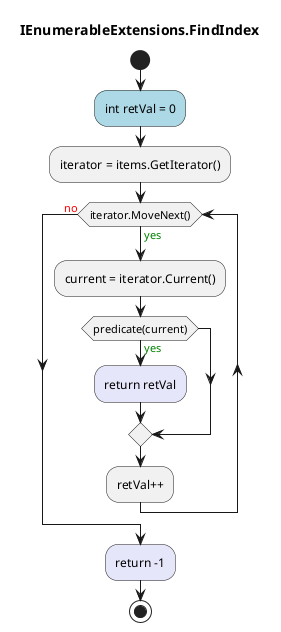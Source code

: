 @startuml IEnumerableExtensions.FindIndex
title IEnumerableExtensions.FindIndex
start
#LightBlue:int retVal = 0;
:iterator = items.GetIterator();
while (iterator.MoveNext()) is (<color:green>yes)
:current = iterator.Current();
      if (predicate(current)) then (<color:green>yes)
        #Lavender:return retVal;
      endif
      :retVal++;
endwhile (<color:red>no)
#Lavender:return -1;
stop
@enduml
